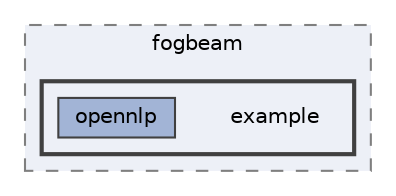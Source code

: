 digraph "C:/Users/13pedro/OneDrive/ULL/Programación/LAB/opennlp-demo_LABp05/src/main/java/org/fogbeam/example"
{
 // LATEX_PDF_SIZE
  bgcolor="transparent";
  edge [fontname=Helvetica,fontsize=10,labelfontname=Helvetica,labelfontsize=10];
  node [fontname=Helvetica,fontsize=10,shape=box,height=0.2,width=0.4];
  compound=true
  subgraph clusterdir_3e87224cb4e1ab13849bad7cdf60d048 {
    graph [ bgcolor="#edf0f7", pencolor="grey50", label="fogbeam", fontname=Helvetica,fontsize=10 style="filled,dashed", URL="dir_3e87224cb4e1ab13849bad7cdf60d048.html",tooltip=""]
  subgraph clusterdir_a8797275758f58a6a277a7fec2f35558 {
    graph [ bgcolor="#edf0f7", pencolor="grey25", label="", fontname=Helvetica,fontsize=10 style="filled,bold", URL="dir_a8797275758f58a6a277a7fec2f35558.html",tooltip=""]
    dir_a8797275758f58a6a277a7fec2f35558 [shape=plaintext, label="example"];
  dir_b6514a9bdebac0b043959b19780dfdb0 [label="opennlp", fillcolor="#a2b4d6", color="grey25", style="filled", URL="dir_b6514a9bdebac0b043959b19780dfdb0.html",tooltip=""];
  }
  }
}
